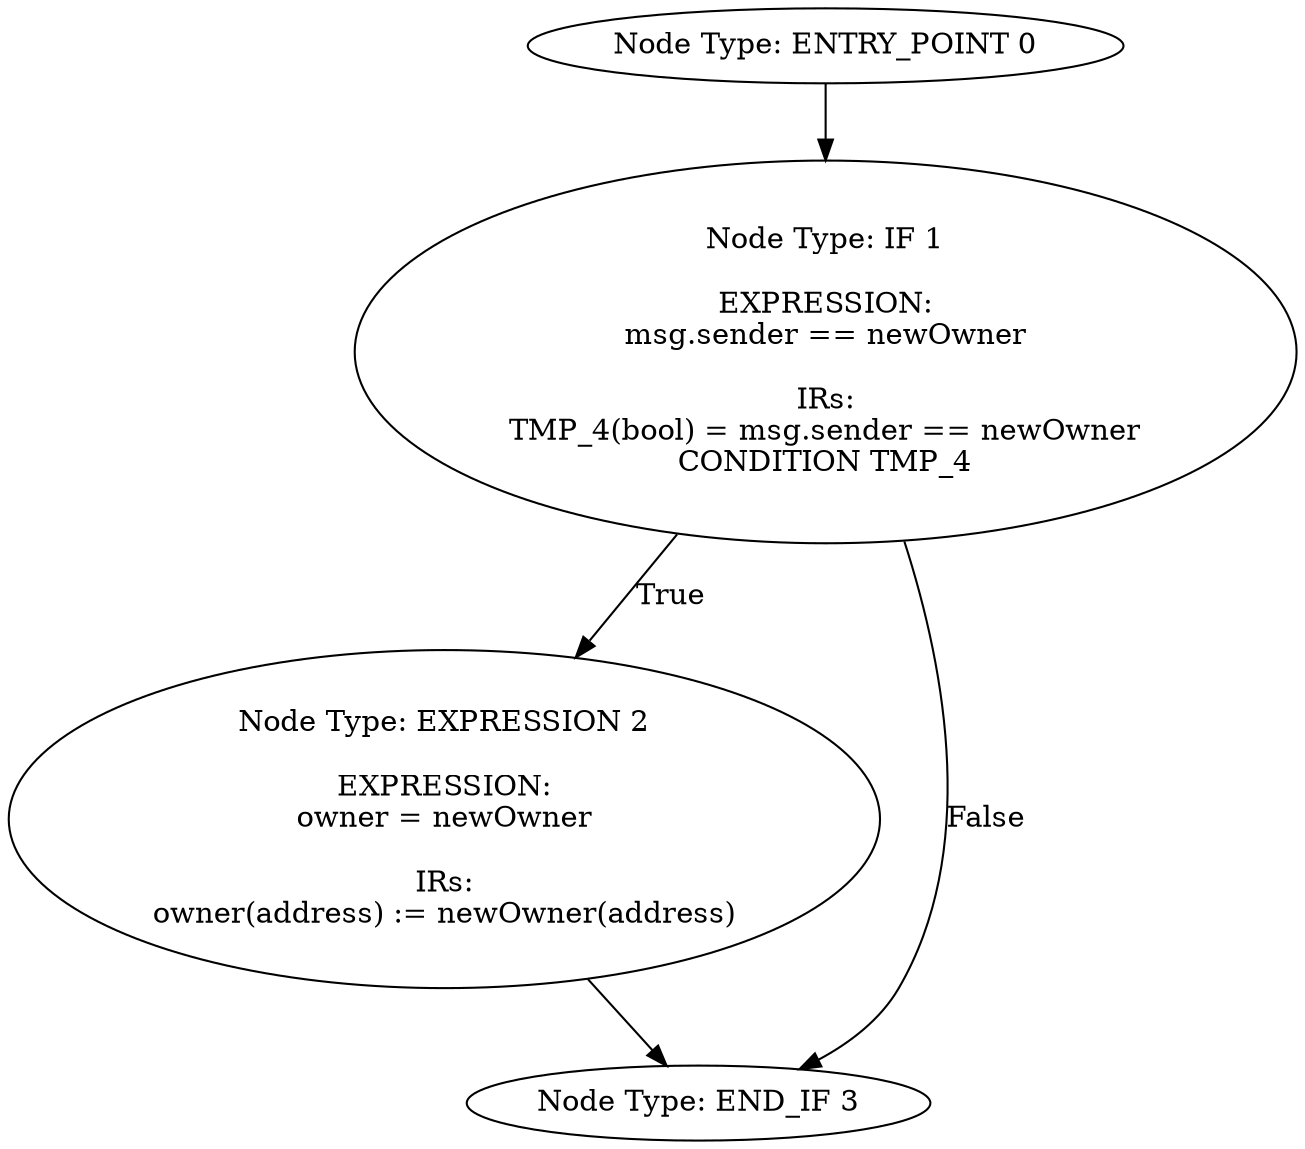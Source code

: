 digraph{
0[label="Node Type: ENTRY_POINT 0
"];
0->1;
1[label="Node Type: IF 1

EXPRESSION:
msg.sender == newOwner

IRs:
TMP_4(bool) = msg.sender == newOwner
CONDITION TMP_4"];
1->2[label="True"];
1->3[label="False"];
2[label="Node Type: EXPRESSION 2

EXPRESSION:
owner = newOwner

IRs:
owner(address) := newOwner(address)"];
2->3;
3[label="Node Type: END_IF 3
"];
}
